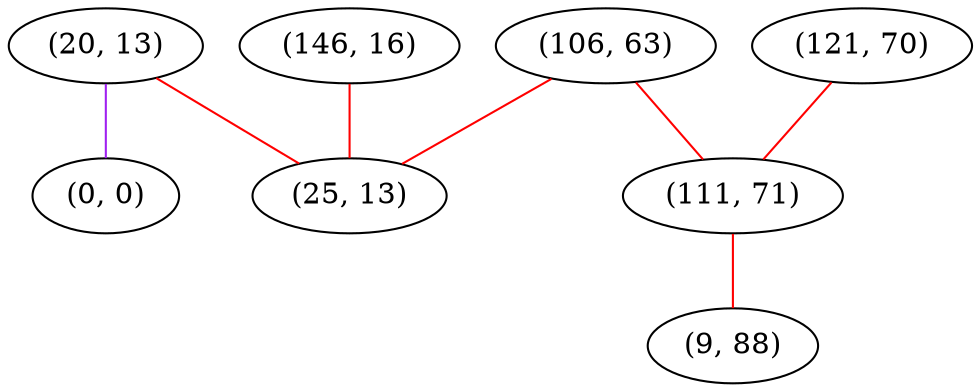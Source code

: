 graph "" {
"(106, 63)";
"(20, 13)";
"(0, 0)";
"(146, 16)";
"(121, 70)";
"(25, 13)";
"(111, 71)";
"(9, 88)";
"(106, 63)" -- "(25, 13)"  [color=red, key=0, weight=1];
"(106, 63)" -- "(111, 71)"  [color=red, key=0, weight=1];
"(20, 13)" -- "(25, 13)"  [color=red, key=0, weight=1];
"(20, 13)" -- "(0, 0)"  [color=purple, key=0, weight=4];
"(146, 16)" -- "(25, 13)"  [color=red, key=0, weight=1];
"(121, 70)" -- "(111, 71)"  [color=red, key=0, weight=1];
"(111, 71)" -- "(9, 88)"  [color=red, key=0, weight=1];
}
